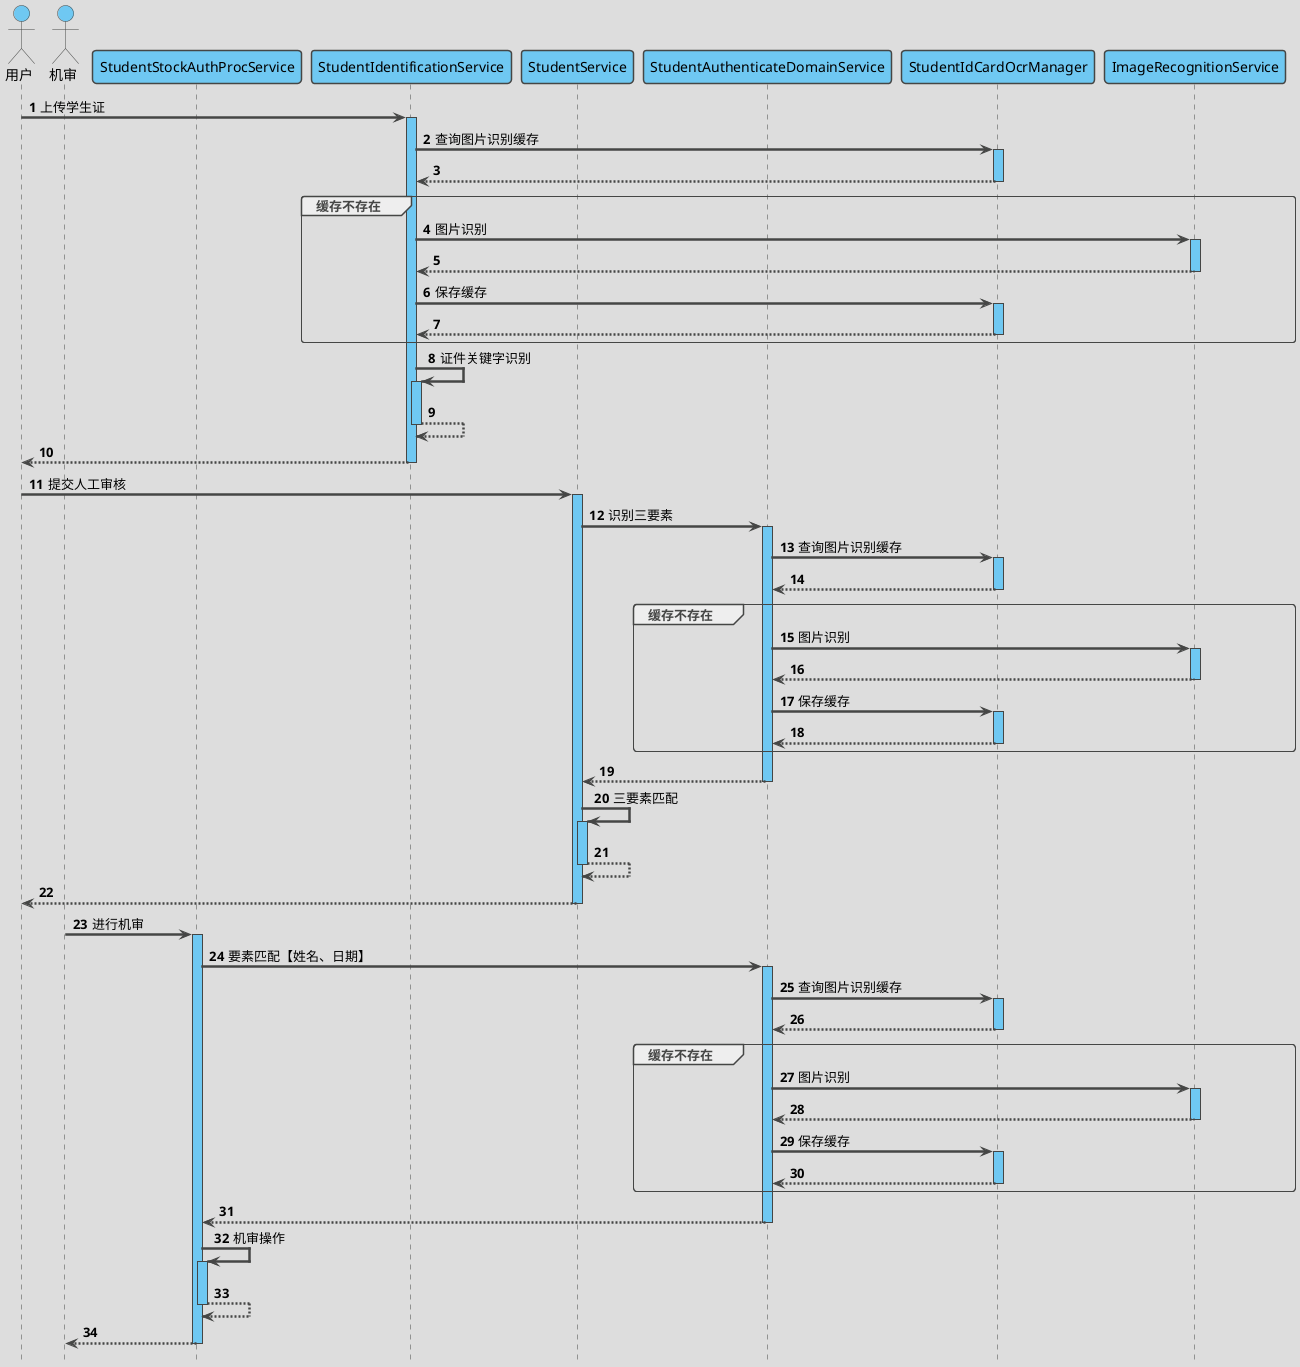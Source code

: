 @startuml
'https://plantuml.com/sequence-diagram

'隐藏脚注
hide footbox
autoActivate on

'使用 toy 主题
!theme toy

'编号
autonumber 1

'隐藏孤立的参与者
hide unlinked

'文字对齐，向左对齐
skinparam sequenceMessageAlign left

'箭头粗度
skinparam sequenceArrowThickness 2.5

' 皮肤
skinparam sequence {
    LifeLineBackgroundColor #6FC8F2
    ParticipantBackgroundColor #6FC8F2
    ParticipantFontColor black
    ActorBackgroundColor #6FC8F2
    ActorFontColor black
}

actor 用户 as actor
actor 机审 as sa
participant StudentStockAuthProcService as StudentStockAuthProcService
participant StudentIdentificationService as StudentIdentificationService
participant StudentWriteService as StudentWriteService
participant StudentService as StudentService
participant StudentAuthenticateDomainService as StudentAuthenticateDomainService
database StudentRepository as StudentRepository
participant StudentIdCardOcrManager as StudentIdCardOcrManager
participant ImageRecognitionService as ImageRecognitionService
participant 宜搭 as yida
participant AugeGateway as AugeGateway
participant UicGateway as UicGateway

actor -> StudentIdentificationService : 上传学生证

StudentIdentificationService -> StudentIdCardOcrManager : 查询图片识别缓存
return

group 缓存不存在
    StudentIdentificationService -> ImageRecognitionService : 图片识别
    return
    StudentIdentificationService -> StudentIdCardOcrManager : 保存缓存
    return
end group

StudentIdentificationService -> StudentIdentificationService : 证件关键字识别
return
return

actor -> StudentService : 提交人工审核
StudentService -> StudentAuthenticateDomainService : 识别三要素
StudentAuthenticateDomainService -> StudentIdCardOcrManager : 查询图片识别缓存
return

group 缓存不存在
    StudentAuthenticateDomainService -> ImageRecognitionService : 图片识别
    return
    StudentAuthenticateDomainService -> StudentIdCardOcrManager : 保存缓存
    return
end group
return
StudentService -> StudentService : 三要素匹配
return
return

sa -> StudentStockAuthProcService : 进行机审
StudentStockAuthProcService -> StudentAuthenticateDomainService : 要素匹配【姓名、日期】
StudentAuthenticateDomainService -> StudentIdCardOcrManager : 查询图片识别缓存
return

group 缓存不存在
    StudentAuthenticateDomainService -> ImageRecognitionService : 图片识别
    return
    StudentAuthenticateDomainService -> StudentIdCardOcrManager : 保存缓存
    return
end group
return
StudentStockAuthProcService -> StudentStockAuthProcService : 机审操作
return
return

@enduml